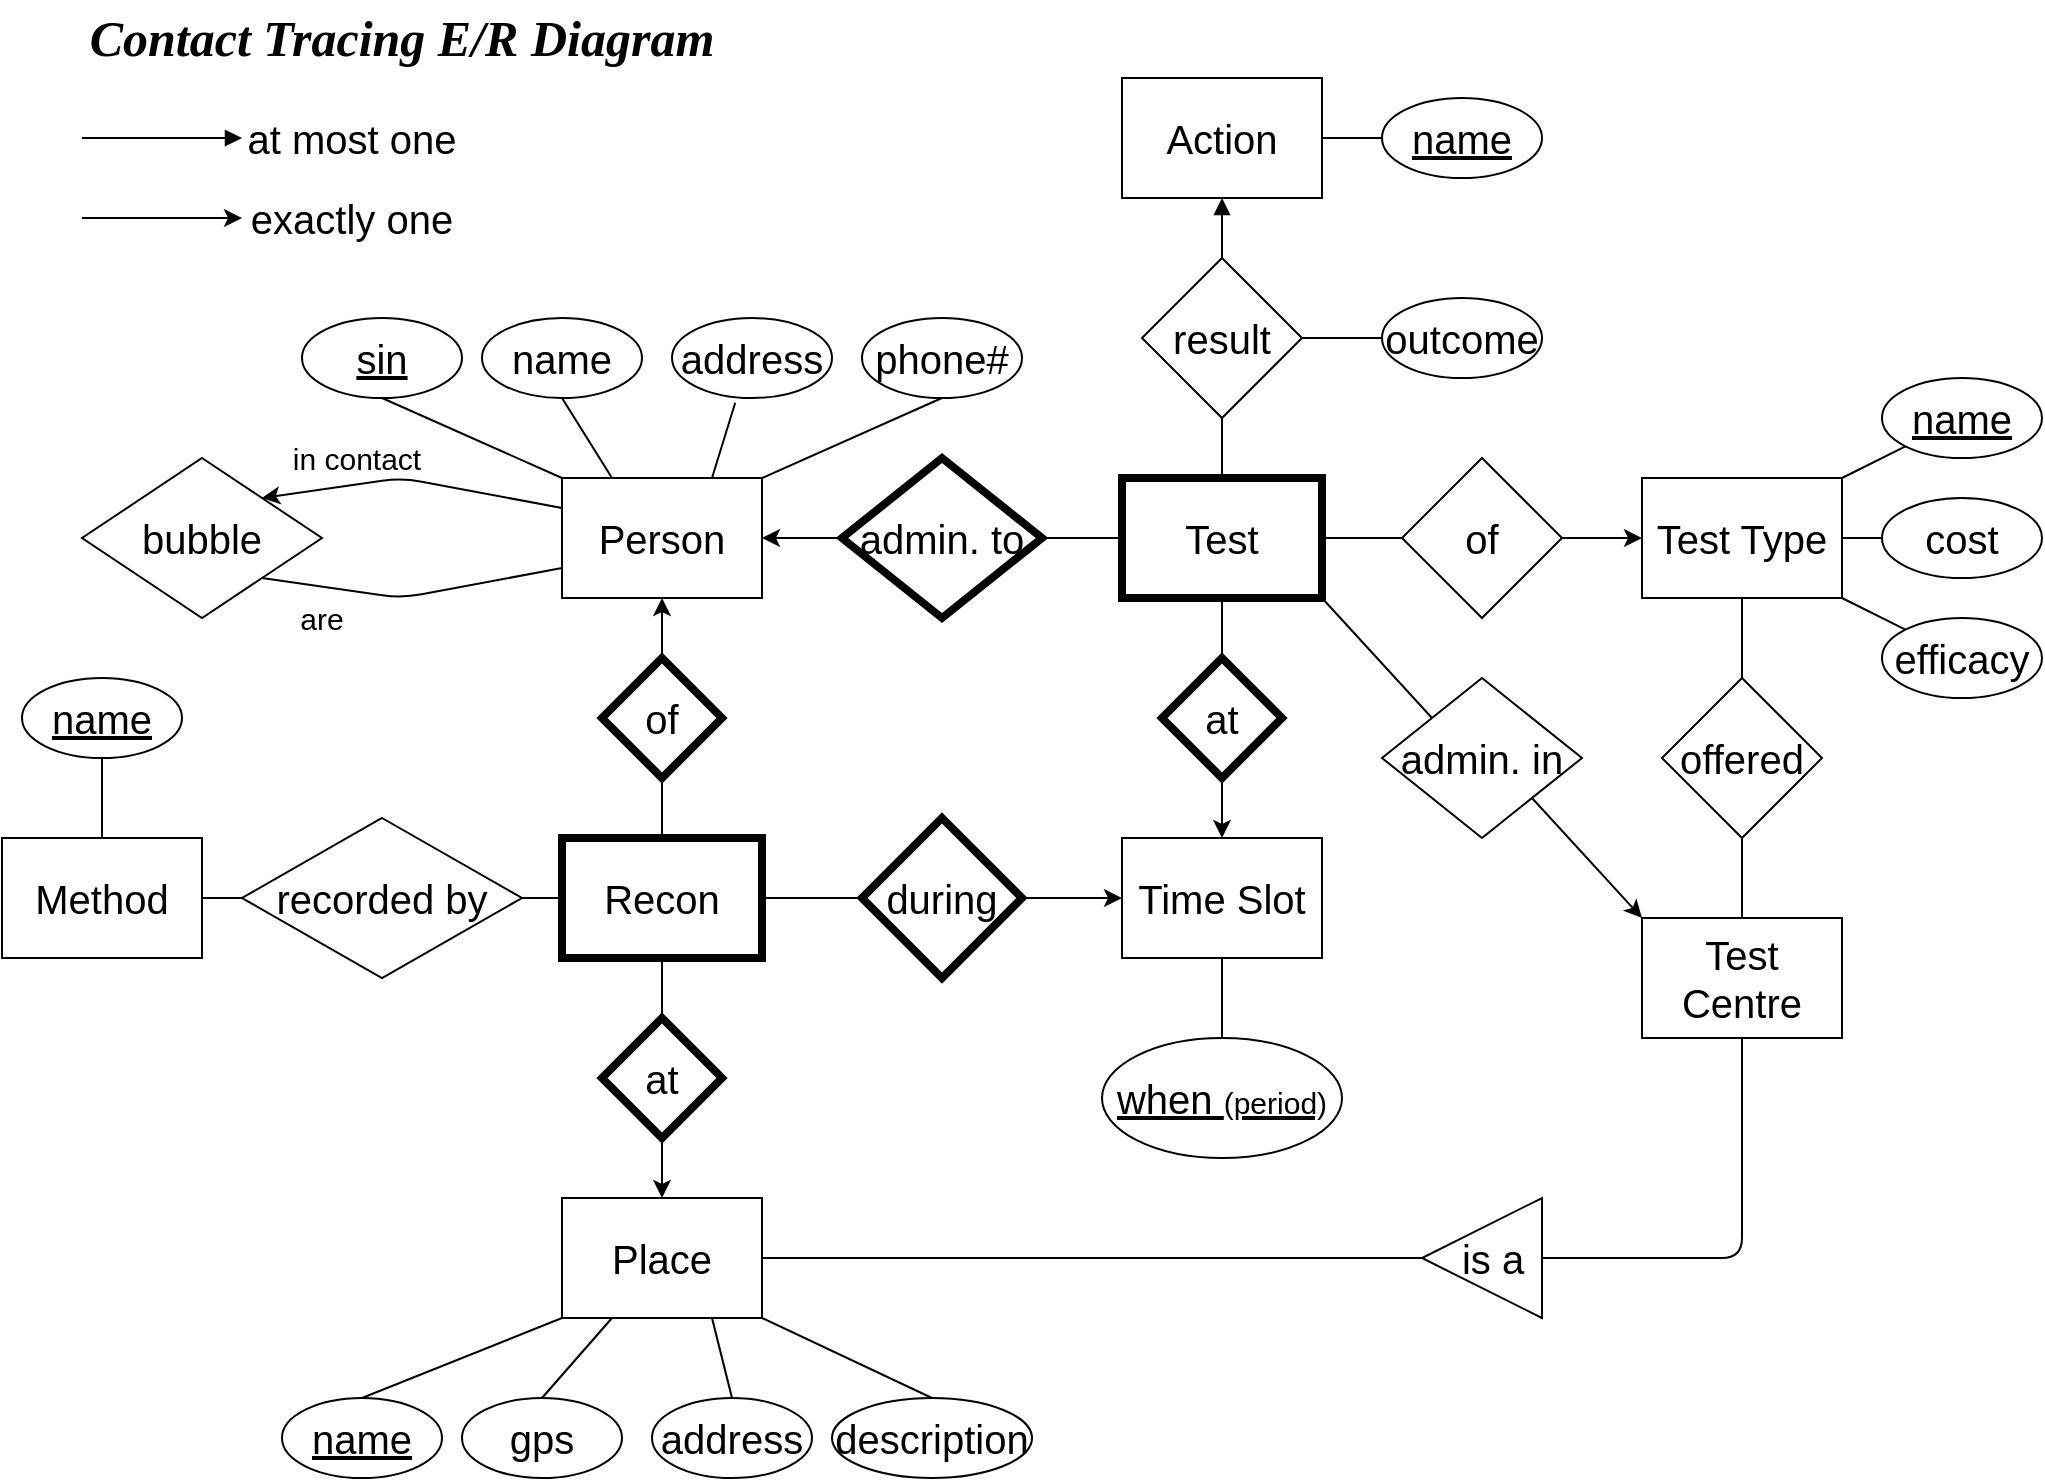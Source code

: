 <mxfile version="13.7.9" type="device"><diagram id="kgcOyDY5GkfEQ8bqC6oJ" name="Page-1"><mxGraphModel dx="1564" dy="2638" grid="1" gridSize="10" guides="1" tooltips="1" connect="1" arrows="1" fold="1" page="1" pageScale="1" pageWidth="1100" pageHeight="850" math="0" shadow="0"><root><mxCell id="0"/><mxCell id="1" parent="0"/><mxCell id="vW_xzUZvxsaRtus3IkUp-6" value="&lt;font style=&quot;font-size: 20px;&quot;&gt;Person&lt;/font&gt;" style="rounded=0;whiteSpace=wrap;html=1;fontSize=20;" vertex="1" parent="1"><mxGeometry x="320" y="-1420" width="100" height="60" as="geometry"/></mxCell><mxCell id="vW_xzUZvxsaRtus3IkUp-7" value="&lt;font style=&quot;font-size: 20px;&quot;&gt;name&lt;/font&gt;" style="ellipse;whiteSpace=wrap;html=1;rounded=0;fontSize=20;" vertex="1" parent="1"><mxGeometry x="280" y="-1500" width="80" height="40" as="geometry"/></mxCell><mxCell id="vW_xzUZvxsaRtus3IkUp-12" value="" style="endArrow=none;html=1;exitX=0.25;exitY=0;exitDx=0;exitDy=0;entryX=0.5;entryY=1;entryDx=0;entryDy=0;fontSize=20;" edge="1" parent="1" source="vW_xzUZvxsaRtus3IkUp-6" target="vW_xzUZvxsaRtus3IkUp-7"><mxGeometry width="50" height="50" relative="1" as="geometry"><mxPoint x="370" y="-1400" as="sourcePoint"/><mxPoint x="420" y="-1450" as="targetPoint"/></mxGeometry></mxCell><mxCell id="vW_xzUZvxsaRtus3IkUp-17" value="&lt;font style=&quot;font-size: 20px;&quot;&gt;address&lt;/font&gt;" style="ellipse;whiteSpace=wrap;html=1;rounded=0;fontSize=20;" vertex="1" parent="1"><mxGeometry x="375" y="-1500" width="80" height="40" as="geometry"/></mxCell><mxCell id="vW_xzUZvxsaRtus3IkUp-18" value="" style="endArrow=none;html=1;exitX=0.75;exitY=0;exitDx=0;exitDy=0;entryX=0.395;entryY=1.06;entryDx=0;entryDy=0;entryPerimeter=0;fontSize=20;" edge="1" parent="1" source="vW_xzUZvxsaRtus3IkUp-6" target="vW_xzUZvxsaRtus3IkUp-17"><mxGeometry width="50" height="50" relative="1" as="geometry"><mxPoint x="340.0" y="-1380" as="sourcePoint"/><mxPoint x="330.0" y="-1460" as="targetPoint"/></mxGeometry></mxCell><mxCell id="vW_xzUZvxsaRtus3IkUp-19" value="" style="endArrow=none;html=1;exitX=0;exitY=0;exitDx=0;exitDy=0;entryX=0.5;entryY=1;entryDx=0;entryDy=0;fontSize=20;" edge="1" parent="1" source="vW_xzUZvxsaRtus3IkUp-6" target="vW_xzUZvxsaRtus3IkUp-21"><mxGeometry width="50" height="50" relative="1" as="geometry"><mxPoint x="250.0" y="-1400" as="sourcePoint"/><mxPoint x="240.0" y="-1480" as="targetPoint"/></mxGeometry></mxCell><mxCell id="vW_xzUZvxsaRtus3IkUp-20" value="&lt;font style=&quot;font-size: 20px;&quot;&gt;phone#&lt;/font&gt;" style="ellipse;whiteSpace=wrap;html=1;rounded=0;fontSize=20;" vertex="1" parent="1"><mxGeometry x="470" y="-1500" width="80" height="40" as="geometry"/></mxCell><mxCell id="vW_xzUZvxsaRtus3IkUp-21" value="&lt;u style=&quot;font-size: 20px;&quot;&gt;&lt;font style=&quot;font-size: 20px;&quot;&gt;sin&lt;/font&gt;&lt;/u&gt;" style="ellipse;whiteSpace=wrap;html=1;rounded=0;fontSize=20;" vertex="1" parent="1"><mxGeometry x="190" y="-1500" width="80" height="40" as="geometry"/></mxCell><mxCell id="vW_xzUZvxsaRtus3IkUp-25" value="" style="endArrow=none;html=1;exitX=1;exitY=0;exitDx=0;exitDy=0;entryX=0.5;entryY=1;entryDx=0;entryDy=0;fontSize=20;" edge="1" parent="1" source="vW_xzUZvxsaRtus3IkUp-6" target="vW_xzUZvxsaRtus3IkUp-20"><mxGeometry width="50" height="50" relative="1" as="geometry"><mxPoint x="515.0" y="-1400" as="sourcePoint"/><mxPoint x="505" y="-1450" as="targetPoint"/></mxGeometry></mxCell><mxCell id="vW_xzUZvxsaRtus3IkUp-27" value="&lt;font style=&quot;font-size: 20px&quot;&gt;bubble&lt;/font&gt;" style="rhombus;whiteSpace=wrap;html=1;fontSize=20;" vertex="1" parent="1"><mxGeometry x="80" y="-1430" width="120" height="80" as="geometry"/></mxCell><mxCell id="vW_xzUZvxsaRtus3IkUp-29" value="" style="endArrow=none;html=1;exitX=0;exitY=0.75;exitDx=0;exitDy=0;entryX=1;entryY=1;entryDx=0;entryDy=0;fontSize=20;" edge="1" parent="1" source="vW_xzUZvxsaRtus3IkUp-6" target="vW_xzUZvxsaRtus3IkUp-27"><mxGeometry width="50" height="50" relative="1" as="geometry"><mxPoint x="330" y="-1410" as="sourcePoint"/><mxPoint x="240" y="-1450" as="targetPoint"/><Array as="points"><mxPoint x="240" y="-1360"/></Array></mxGeometry></mxCell><mxCell id="vW_xzUZvxsaRtus3IkUp-35" value="&lt;font style=&quot;font-size: 20px;&quot;&gt;Method&lt;/font&gt;" style="rounded=0;whiteSpace=wrap;html=1;fontSize=20;" vertex="1" parent="1"><mxGeometry x="40" y="-1240" width="100" height="60" as="geometry"/></mxCell><mxCell id="vW_xzUZvxsaRtus3IkUp-36" value="&lt;font style=&quot;font-size: 20px;&quot;&gt;&lt;u style=&quot;font-size: 20px;&quot;&gt;name&lt;/u&gt;&lt;/font&gt;" style="ellipse;whiteSpace=wrap;html=1;rounded=0;fontSize=20;" vertex="1" parent="1"><mxGeometry x="50" y="-1320" width="80" height="40" as="geometry"/></mxCell><mxCell id="vW_xzUZvxsaRtus3IkUp-39" value="" style="endArrow=none;html=1;exitX=0.5;exitY=0;exitDx=0;exitDy=0;fontSize=20;" edge="1" parent="1" source="vW_xzUZvxsaRtus3IkUp-35"><mxGeometry width="50" height="50" relative="1" as="geometry"><mxPoint x="99.29" y="-1240" as="sourcePoint"/><mxPoint x="90" y="-1280" as="targetPoint"/></mxGeometry></mxCell><mxCell id="vW_xzUZvxsaRtus3IkUp-40" value="&lt;font style=&quot;font-size: 20px&quot;&gt;recorded by&lt;/font&gt;" style="rhombus;whiteSpace=wrap;html=1;align=center;fontSize=20;" vertex="1" parent="1"><mxGeometry x="160" y="-1250" width="140" height="80" as="geometry"/></mxCell><mxCell id="vW_xzUZvxsaRtus3IkUp-42" value="" style="endArrow=none;html=1;entryX=1;entryY=0.5;entryDx=0;entryDy=0;exitX=0;exitY=0.5;exitDx=0;exitDy=0;fontSize=20;" edge="1" parent="1" source="vW_xzUZvxsaRtus3IkUp-40" target="vW_xzUZvxsaRtus3IkUp-35"><mxGeometry width="50" height="50" relative="1" as="geometry"><mxPoint x="240" y="-1110" as="sourcePoint"/><mxPoint x="200" y="-1170" as="targetPoint"/></mxGeometry></mxCell><mxCell id="vW_xzUZvxsaRtus3IkUp-43" value="&lt;font style=&quot;font-size: 20px;&quot;&gt;Recon&lt;/font&gt;" style="rounded=0;whiteSpace=wrap;html=1;strokeWidth=4;fontSize=20;" vertex="1" parent="1"><mxGeometry x="320" y="-1240" width="100" height="60" as="geometry"/></mxCell><mxCell id="vW_xzUZvxsaRtus3IkUp-44" value="" style="endArrow=none;html=1;exitX=0;exitY=0.5;exitDx=0;exitDy=0;entryX=1;entryY=0.5;entryDx=0;entryDy=0;fontSize=20;" edge="1" parent="1" source="vW_xzUZvxsaRtus3IkUp-43" target="vW_xzUZvxsaRtus3IkUp-40"><mxGeometry width="50" height="50" relative="1" as="geometry"><mxPoint x="330" y="-1380" as="sourcePoint"/><mxPoint x="280" y="-1380" as="targetPoint"/></mxGeometry></mxCell><mxCell id="vW_xzUZvxsaRtus3IkUp-45" value="&lt;font style=&quot;font-size: 20px;&quot;&gt;of&lt;/font&gt;" style="rhombus;whiteSpace=wrap;html=1;strokeWidth=4;fontSize=20;" vertex="1" parent="1"><mxGeometry x="340" y="-1330" width="60" height="60" as="geometry"/></mxCell><mxCell id="vW_xzUZvxsaRtus3IkUp-47" value="" style="endArrow=classic;html=1;entryX=0.5;entryY=1;entryDx=0;entryDy=0;exitX=0.5;exitY=0;exitDx=0;exitDy=0;fontSize=20;" edge="1" parent="1" source="vW_xzUZvxsaRtus3IkUp-45" target="vW_xzUZvxsaRtus3IkUp-6"><mxGeometry width="50" height="50" relative="1" as="geometry"><mxPoint x="320" y="-1300" as="sourcePoint"/><mxPoint x="160" y="-1380" as="targetPoint"/></mxGeometry></mxCell><mxCell id="vW_xzUZvxsaRtus3IkUp-49" value="" style="endArrow=none;html=1;exitX=0.5;exitY=1;exitDx=0;exitDy=0;entryX=0.5;entryY=0;entryDx=0;entryDy=0;fontSize=20;" edge="1" parent="1" source="vW_xzUZvxsaRtus3IkUp-45" target="vW_xzUZvxsaRtus3IkUp-43"><mxGeometry width="50" height="50" relative="1" as="geometry"><mxPoint x="330" y="-1380" as="sourcePoint"/><mxPoint x="280" y="-1380" as="targetPoint"/></mxGeometry></mxCell><mxCell id="vW_xzUZvxsaRtus3IkUp-55" value="&lt;font style=&quot;font-size: 20px;&quot;&gt;Place&lt;/font&gt;" style="rounded=0;whiteSpace=wrap;html=1;fontSize=20;" vertex="1" parent="1"><mxGeometry x="320" y="-1060" width="100" height="60" as="geometry"/></mxCell><mxCell id="vW_xzUZvxsaRtus3IkUp-56" value="&lt;font style=&quot;font-size: 20px;&quot;&gt;gps&lt;/font&gt;" style="ellipse;whiteSpace=wrap;html=1;rounded=0;fontSize=20;" vertex="1" parent="1"><mxGeometry x="270" y="-960" width="80" height="40" as="geometry"/></mxCell><mxCell id="vW_xzUZvxsaRtus3IkUp-57" value="&lt;font style=&quot;font-size: 20px;&quot;&gt;address&lt;/font&gt;" style="ellipse;whiteSpace=wrap;html=1;rounded=0;fontSize=20;" vertex="1" parent="1"><mxGeometry x="365" y="-960" width="80" height="40" as="geometry"/></mxCell><mxCell id="vW_xzUZvxsaRtus3IkUp-58" value="&lt;font style=&quot;font-size: 20px;&quot;&gt;description&lt;/font&gt;" style="ellipse;whiteSpace=wrap;html=1;rounded=0;fontSize=20;" vertex="1" parent="1"><mxGeometry x="455" y="-960" width="100" height="40" as="geometry"/></mxCell><mxCell id="vW_xzUZvxsaRtus3IkUp-59" value="&lt;u style=&quot;font-size: 20px;&quot;&gt;&lt;font style=&quot;font-size: 20px;&quot;&gt;name&lt;/font&gt;&lt;/u&gt;" style="ellipse;whiteSpace=wrap;html=1;rounded=0;fontSize=20;" vertex="1" parent="1"><mxGeometry x="180" y="-960" width="80" height="40" as="geometry"/></mxCell><mxCell id="vW_xzUZvxsaRtus3IkUp-62" value="" style="endArrow=none;html=1;exitX=0.5;exitY=0;exitDx=0;exitDy=0;entryX=0.75;entryY=1;entryDx=0;entryDy=0;fontSize=20;" edge="1" parent="1" source="vW_xzUZvxsaRtus3IkUp-57" target="vW_xzUZvxsaRtus3IkUp-55"><mxGeometry width="50" height="50" relative="1" as="geometry"><mxPoint x="350" y="-1390" as="sourcePoint"/><mxPoint x="260" y="-1430" as="targetPoint"/></mxGeometry></mxCell><mxCell id="vW_xzUZvxsaRtus3IkUp-63" value="" style="endArrow=none;html=1;exitX=0.5;exitY=0;exitDx=0;exitDy=0;entryX=1;entryY=1;entryDx=0;entryDy=0;fontSize=20;" edge="1" parent="1" source="vW_xzUZvxsaRtus3IkUp-58" target="vW_xzUZvxsaRtus3IkUp-55"><mxGeometry width="50" height="50" relative="1" as="geometry"><mxPoint x="360" y="-1380" as="sourcePoint"/><mxPoint x="270" y="-1420" as="targetPoint"/></mxGeometry></mxCell><mxCell id="vW_xzUZvxsaRtus3IkUp-80" value="" style="endArrow=none;html=1;exitX=0.5;exitY=0;exitDx=0;exitDy=0;fontSize=20;" edge="1" parent="1" source="vW_xzUZvxsaRtus3IkUp-128"><mxGeometry width="50" height="50" relative="1" as="geometry"><mxPoint x="440" y="-1130" as="sourcePoint"/><mxPoint x="370" y="-1180" as="targetPoint"/></mxGeometry></mxCell><mxCell id="vW_xzUZvxsaRtus3IkUp-81" value="" style="endArrow=classic;html=1;entryX=0.5;entryY=0;entryDx=0;entryDy=0;exitX=0.5;exitY=1;exitDx=0;exitDy=0;fontSize=20;" edge="1" parent="1" source="vW_xzUZvxsaRtus3IkUp-128" target="vW_xzUZvxsaRtus3IkUp-55"><mxGeometry width="50" height="50" relative="1" as="geometry"><mxPoint x="440" y="-1075" as="sourcePoint"/><mxPoint x="380" y="-1350" as="targetPoint"/></mxGeometry></mxCell><mxCell id="vW_xzUZvxsaRtus3IkUp-82" value="" style="endArrow=none;html=1;exitX=0.5;exitY=0;exitDx=0;exitDy=0;entryX=0;entryY=1;entryDx=0;entryDy=0;fontSize=20;" edge="1" parent="1" source="vW_xzUZvxsaRtus3IkUp-59" target="vW_xzUZvxsaRtus3IkUp-55"><mxGeometry width="50" height="50" relative="1" as="geometry"><mxPoint x="380" y="-1125" as="sourcePoint"/><mxPoint x="380" y="-1170" as="targetPoint"/></mxGeometry></mxCell><mxCell id="vW_xzUZvxsaRtus3IkUp-83" value="" style="endArrow=none;html=1;exitX=0.5;exitY=0;exitDx=0;exitDy=0;entryX=0.25;entryY=1;entryDx=0;entryDy=0;fontSize=20;" edge="1" parent="1" source="vW_xzUZvxsaRtus3IkUp-56" target="vW_xzUZvxsaRtus3IkUp-55"><mxGeometry width="50" height="50" relative="1" as="geometry"><mxPoint x="230" y="-960" as="sourcePoint"/><mxPoint x="330" y="-990" as="targetPoint"/></mxGeometry></mxCell><mxCell id="vW_xzUZvxsaRtus3IkUp-86" value="&lt;font style=&quot;font-size: 20px;&quot;&gt;Test Centre&lt;/font&gt;" style="rounded=0;whiteSpace=wrap;html=1;fontSize=20;" vertex="1" parent="1"><mxGeometry x="860" y="-1200" width="100" height="60" as="geometry"/></mxCell><mxCell id="vW_xzUZvxsaRtus3IkUp-87" value="&lt;font style=&quot;font-size: 20px&quot;&gt;Action&lt;/font&gt;" style="rounded=0;whiteSpace=wrap;html=1;fontSize=20;" vertex="1" parent="1"><mxGeometry x="600" y="-1620" width="100" height="60" as="geometry"/></mxCell><mxCell id="vW_xzUZvxsaRtus3IkUp-88" value="&lt;font style=&quot;font-size: 20px;&quot;&gt;Test&lt;/font&gt;" style="rounded=0;whiteSpace=wrap;html=1;strokeWidth=4;fontSize=20;" vertex="1" parent="1"><mxGeometry x="600" y="-1420" width="100" height="60" as="geometry"/></mxCell><mxCell id="vW_xzUZvxsaRtus3IkUp-89" value="" style="endArrow=classic;html=1;entryX=1;entryY=0.5;entryDx=0;entryDy=0;exitX=0;exitY=0.5;exitDx=0;exitDy=0;fontSize=20;" edge="1" parent="1" source="vW_xzUZvxsaRtus3IkUp-116" target="vW_xzUZvxsaRtus3IkUp-6"><mxGeometry width="50" height="50" relative="1" as="geometry"><mxPoint x="540" y="-1390" as="sourcePoint"/><mxPoint x="380" y="-1350" as="targetPoint"/></mxGeometry></mxCell><mxCell id="vW_xzUZvxsaRtus3IkUp-90" value="&lt;font style=&quot;font-size: 20px;&quot;&gt;result&lt;/font&gt;" style="rhombus;whiteSpace=wrap;html=1;strokeWidth=1;rotation=0;fontSize=20;" vertex="1" parent="1"><mxGeometry x="610" y="-1530" width="80" height="80" as="geometry"/></mxCell><mxCell id="vW_xzUZvxsaRtus3IkUp-91" value="" style="endArrow=block;endFill=1;endSize=6;html=1;exitX=0.5;exitY=0;exitDx=0;exitDy=0;entryX=0.5;entryY=1;entryDx=0;entryDy=0;fontSize=20;" edge="1" parent="1" source="vW_xzUZvxsaRtus3IkUp-90" target="vW_xzUZvxsaRtus3IkUp-87"><mxGeometry width="100" relative="1" as="geometry"><mxPoint x="690" y="-1500" as="sourcePoint"/><mxPoint x="750" y="-1500" as="targetPoint"/></mxGeometry></mxCell><mxCell id="vW_xzUZvxsaRtus3IkUp-92" value="&lt;font style=&quot;font-size: 20px;&quot;&gt;&lt;u style=&quot;font-size: 20px&quot;&gt;name&lt;/u&gt;&lt;/font&gt;" style="ellipse;whiteSpace=wrap;html=1;rounded=0;fontSize=20;" vertex="1" parent="1"><mxGeometry x="730" y="-1610" width="80" height="40" as="geometry"/></mxCell><mxCell id="vW_xzUZvxsaRtus3IkUp-95" value="" style="endArrow=none;html=1;exitX=0.5;exitY=0;exitDx=0;exitDy=0;entryX=0.5;entryY=1;entryDx=0;entryDy=0;fontSize=20;" edge="1" parent="1" source="vW_xzUZvxsaRtus3IkUp-88" target="vW_xzUZvxsaRtus3IkUp-90"><mxGeometry width="50" height="50" relative="1" as="geometry"><mxPoint x="330" y="-1410" as="sourcePoint"/><mxPoint x="420" y="-1450" as="targetPoint"/></mxGeometry></mxCell><mxCell id="vW_xzUZvxsaRtus3IkUp-96" value="&lt;font style=&quot;font-size: 20px;&quot;&gt;outcome&lt;/font&gt;" style="ellipse;whiteSpace=wrap;html=1;rounded=0;fontSize=20;" vertex="1" parent="1"><mxGeometry x="730" y="-1510" width="80" height="40" as="geometry"/></mxCell><mxCell id="vW_xzUZvxsaRtus3IkUp-98" value="" style="endArrow=none;html=1;exitX=0;exitY=0.5;exitDx=0;exitDy=0;entryX=1;entryY=0.5;entryDx=0;entryDy=0;fontSize=20;" edge="1" parent="1" source="vW_xzUZvxsaRtus3IkUp-96" target="vW_xzUZvxsaRtus3IkUp-90"><mxGeometry width="50" height="50" relative="1" as="geometry"><mxPoint x="610" y="-1700" as="sourcePoint"/><mxPoint x="670" y="-1700" as="targetPoint"/></mxGeometry></mxCell><mxCell id="vW_xzUZvxsaRtus3IkUp-99" value="&lt;font style=&quot;font-size: 20px;&quot;&gt;Time Slot&lt;/font&gt;" style="rounded=0;whiteSpace=wrap;html=1;fontSize=20;" vertex="1" parent="1"><mxGeometry x="600" y="-1240" width="100" height="60" as="geometry"/></mxCell><mxCell id="vW_xzUZvxsaRtus3IkUp-104" value="&lt;font style=&quot;font-size: 20px;&quot;&gt;during&lt;/font&gt;" style="rhombus;whiteSpace=wrap;html=1;strokeWidth=4;fontSize=20;" vertex="1" parent="1"><mxGeometry x="470" y="-1250" width="80" height="80" as="geometry"/></mxCell><mxCell id="vW_xzUZvxsaRtus3IkUp-107" value="" style="endArrow=classic;html=1;entryX=0;entryY=0.5;entryDx=0;entryDy=0;exitX=1;exitY=0.5;exitDx=0;exitDy=0;fontSize=20;" edge="1" parent="1" source="vW_xzUZvxsaRtus3IkUp-104" target="vW_xzUZvxsaRtus3IkUp-99"><mxGeometry width="50" height="50" relative="1" as="geometry"><mxPoint x="380" y="-1090" as="sourcePoint"/><mxPoint x="380" y="-1050" as="targetPoint"/></mxGeometry></mxCell><mxCell id="vW_xzUZvxsaRtus3IkUp-108" value="&lt;font&gt;&lt;u style=&quot;font-size: 20px&quot;&gt;when &lt;/u&gt;&lt;u&gt;&lt;font style=&quot;font-size: 15px&quot;&gt;(period)&lt;/font&gt;&lt;/u&gt;&lt;/font&gt;" style="ellipse;whiteSpace=wrap;html=1;rounded=0;fontSize=20;" vertex="1" parent="1"><mxGeometry x="590" y="-1140" width="120" height="60" as="geometry"/></mxCell><mxCell id="vW_xzUZvxsaRtus3IkUp-109" value="" style="endArrow=none;html=1;exitX=0.5;exitY=0;exitDx=0;exitDy=0;fontSize=20;" edge="1" parent="1" source="vW_xzUZvxsaRtus3IkUp-108" target="vW_xzUZvxsaRtus3IkUp-99"><mxGeometry width="50" height="50" relative="1" as="geometry"><mxPoint x="650" y="-1160" as="sourcePoint"/><mxPoint x="430" y="-1200" as="targetPoint"/></mxGeometry></mxCell><mxCell id="vW_xzUZvxsaRtus3IkUp-111" value="&lt;font style=&quot;font-size: 20px&quot;&gt;&amp;nbsp; &amp;nbsp;is a&amp;nbsp;&lt;/font&gt;" style="triangle;whiteSpace=wrap;html=1;strokeWidth=1;direction=west;fontSize=20;" vertex="1" parent="1"><mxGeometry x="750" y="-1060" width="60" height="60" as="geometry"/></mxCell><mxCell id="vW_xzUZvxsaRtus3IkUp-112" value="" style="endArrow=none;html=1;exitX=1;exitY=0.5;exitDx=0;exitDy=0;entryX=1;entryY=0.5;entryDx=0;entryDy=0;fontSize=20;" edge="1" parent="1" source="vW_xzUZvxsaRtus3IkUp-111" target="vW_xzUZvxsaRtus3IkUp-55"><mxGeometry width="50" height="50" relative="1" as="geometry"><mxPoint x="480" y="-1200" as="sourcePoint"/><mxPoint x="430" y="-1200" as="targetPoint"/></mxGeometry></mxCell><mxCell id="vW_xzUZvxsaRtus3IkUp-115" value="&lt;font style=&quot;font-size: 20px;&quot;&gt;admin. in&lt;/font&gt;" style="rhombus;whiteSpace=wrap;html=1;strokeWidth=1;rotation=0;fontSize=20;" vertex="1" parent="1"><mxGeometry x="730" y="-1320" width="100" height="80" as="geometry"/></mxCell><mxCell id="vW_xzUZvxsaRtus3IkUp-116" value="&lt;font style=&quot;font-size: 20px;&quot;&gt;admin. to&lt;/font&gt;" style="rhombus;whiteSpace=wrap;html=1;strokeWidth=4;rotation=0;fontSize=20;" vertex="1" parent="1"><mxGeometry x="460" y="-1430" width="100" height="80" as="geometry"/></mxCell><mxCell id="vW_xzUZvxsaRtus3IkUp-119" value="" style="endArrow=none;html=1;exitX=1;exitY=0.5;exitDx=0;exitDy=0;entryX=0;entryY=0.5;entryDx=0;entryDy=0;fontSize=20;" edge="1" parent="1" source="vW_xzUZvxsaRtus3IkUp-116" target="vW_xzUZvxsaRtus3IkUp-88"><mxGeometry width="50" height="50" relative="1" as="geometry"><mxPoint x="650" y="-1370" as="sourcePoint"/><mxPoint x="660" y="-1230" as="targetPoint"/></mxGeometry></mxCell><mxCell id="vW_xzUZvxsaRtus3IkUp-121" value="&lt;span style=&quot;font-size: 20px;&quot;&gt;at&lt;/span&gt;" style="rhombus;whiteSpace=wrap;html=1;strokeWidth=4;rotation=0;fontSize=20;" vertex="1" parent="1"><mxGeometry x="620" y="-1330" width="60" height="60" as="geometry"/></mxCell><mxCell id="vW_xzUZvxsaRtus3IkUp-123" value="" style="endArrow=classic;html=1;entryX=0;entryY=0;entryDx=0;entryDy=0;fontSize=20;exitX=1;exitY=1;exitDx=0;exitDy=0;" edge="1" parent="1" source="vW_xzUZvxsaRtus3IkUp-115" target="vW_xzUZvxsaRtus3IkUp-86"><mxGeometry width="50" height="50" relative="1" as="geometry"><mxPoint x="820" y="-1230" as="sourcePoint"/><mxPoint x="610" y="-1200" as="targetPoint"/></mxGeometry></mxCell><mxCell id="vW_xzUZvxsaRtus3IkUp-124" value="" style="endArrow=none;html=1;exitX=0.5;exitY=0;exitDx=0;exitDy=0;entryX=0.5;entryY=1;entryDx=0;entryDy=0;fontSize=20;" edge="1" parent="1" source="vW_xzUZvxsaRtus3IkUp-121" target="vW_xzUZvxsaRtus3IkUp-88"><mxGeometry width="50" height="50" relative="1" as="geometry"><mxPoint x="650" y="-1380" as="sourcePoint"/><mxPoint x="800" y="-1370" as="targetPoint"/></mxGeometry></mxCell><mxCell id="vW_xzUZvxsaRtus3IkUp-126" value="" style="endArrow=classic;html=1;entryX=0.5;entryY=0;entryDx=0;entryDy=0;exitX=0.5;exitY=1;exitDx=0;exitDy=0;fontSize=20;" edge="1" parent="1" source="vW_xzUZvxsaRtus3IkUp-121" target="vW_xzUZvxsaRtus3IkUp-99"><mxGeometry width="50" height="50" relative="1" as="geometry"><mxPoint x="570" y="-1380" as="sourcePoint"/><mxPoint x="430" y="-1380" as="targetPoint"/></mxGeometry></mxCell><mxCell id="vW_xzUZvxsaRtus3IkUp-128" value="&lt;font style=&quot;font-size: 20px;&quot;&gt;at&lt;/font&gt;" style="rhombus;whiteSpace=wrap;html=1;strokeWidth=4;fontSize=20;" vertex="1" parent="1"><mxGeometry x="340" y="-1150" width="60" height="60" as="geometry"/></mxCell><mxCell id="vW_xzUZvxsaRtus3IkUp-129" value="" style="endArrow=none;html=1;exitX=1;exitY=0.5;exitDx=0;exitDy=0;entryX=0;entryY=0.5;entryDx=0;entryDy=0;fontSize=20;" edge="1" parent="1" source="vW_xzUZvxsaRtus3IkUp-43" target="vW_xzUZvxsaRtus3IkUp-104"><mxGeometry width="50" height="50" relative="1" as="geometry"><mxPoint x="330" y="-1200" as="sourcePoint"/><mxPoint x="270" y="-1200" as="targetPoint"/></mxGeometry></mxCell><mxCell id="vW_xzUZvxsaRtus3IkUp-130" value="&lt;font style=&quot;font-size: 20px;&quot;&gt;Test Type&lt;/font&gt;" style="rounded=0;whiteSpace=wrap;html=1;strokeWidth=1;fontSize=20;" vertex="1" parent="1"><mxGeometry x="860" y="-1420" width="100" height="60" as="geometry"/></mxCell><mxCell id="vW_xzUZvxsaRtus3IkUp-134" value="" style="endArrow=none;html=1;exitX=0.5;exitY=0;exitDx=0;exitDy=0;entryX=0.5;entryY=1;entryDx=0;entryDy=0;fontSize=20;" edge="1" parent="1" source="vW_xzUZvxsaRtus3IkUp-86" target="vW_xzUZvxsaRtus3IkUp-149"><mxGeometry width="50" height="50" relative="1" as="geometry"><mxPoint x="330" y="-1200" as="sourcePoint"/><mxPoint x="270" y="-1200" as="targetPoint"/><Array as="points"/></mxGeometry></mxCell><mxCell id="vW_xzUZvxsaRtus3IkUp-135" value="&lt;font style=&quot;font-size: 20px;&quot;&gt;&lt;u style=&quot;font-size: 20px&quot;&gt;name&lt;/u&gt;&lt;/font&gt;" style="ellipse;whiteSpace=wrap;html=1;rounded=0;fontSize=20;" vertex="1" parent="1"><mxGeometry x="980" y="-1470" width="80" height="40" as="geometry"/></mxCell><mxCell id="vW_xzUZvxsaRtus3IkUp-136" value="&lt;font style=&quot;font-size: 20px&quot;&gt;cost&lt;/font&gt;" style="ellipse;whiteSpace=wrap;html=1;rounded=0;fontSize=20;" vertex="1" parent="1"><mxGeometry x="980" y="-1410" width="80" height="40" as="geometry"/></mxCell><mxCell id="vW_xzUZvxsaRtus3IkUp-138" value="&lt;font style=&quot;font-size: 20px;&quot;&gt;efficacy&lt;/font&gt;" style="ellipse;whiteSpace=wrap;html=1;rounded=0;fontSize=20;" vertex="1" parent="1"><mxGeometry x="980" y="-1350" width="80" height="40" as="geometry"/></mxCell><mxCell id="vW_xzUZvxsaRtus3IkUp-139" value="" style="endArrow=none;html=1;exitX=0;exitY=1;exitDx=0;exitDy=0;entryX=1;entryY=0;entryDx=0;entryDy=0;fontSize=20;" edge="1" parent="1" source="vW_xzUZvxsaRtus3IkUp-135" target="vW_xzUZvxsaRtus3IkUp-130"><mxGeometry width="50" height="50" relative="1" as="geometry"><mxPoint x="870" y="-1380" as="sourcePoint"/><mxPoint x="800" y="-1380" as="targetPoint"/></mxGeometry></mxCell><mxCell id="vW_xzUZvxsaRtus3IkUp-140" value="" style="endArrow=none;html=1;exitX=1;exitY=1;exitDx=0;exitDy=0;entryX=0;entryY=0;entryDx=0;entryDy=0;fontSize=20;" edge="1" parent="1" source="vW_xzUZvxsaRtus3IkUp-130" target="vW_xzUZvxsaRtus3IkUp-138"><mxGeometry width="50" height="50" relative="1" as="geometry"><mxPoint x="880" y="-1370" as="sourcePoint"/><mxPoint x="810" y="-1370" as="targetPoint"/></mxGeometry></mxCell><mxCell id="vW_xzUZvxsaRtus3IkUp-142" value="" style="endArrow=none;html=1;entryX=1;entryY=0.5;entryDx=0;entryDy=0;exitX=0;exitY=0.5;exitDx=0;exitDy=0;fontSize=20;" edge="1" parent="1" source="vW_xzUZvxsaRtus3IkUp-136" target="vW_xzUZvxsaRtus3IkUp-130"><mxGeometry width="50" height="50" relative="1" as="geometry"><mxPoint x="980" y="-1390" as="sourcePoint"/><mxPoint x="820" y="-1360" as="targetPoint"/></mxGeometry></mxCell><mxCell id="vW_xzUZvxsaRtus3IkUp-144" value="&lt;font style=&quot;font-size: 20px&quot;&gt;of&lt;/font&gt;" style="rhombus;whiteSpace=wrap;html=1;strokeWidth=1;rotation=0;fontSize=20;" vertex="1" parent="1"><mxGeometry x="740" y="-1430" width="80" height="80" as="geometry"/></mxCell><mxCell id="vW_xzUZvxsaRtus3IkUp-145" value="" style="endArrow=none;html=1;fontSize=20;" edge="1" parent="1" source="vW_xzUZvxsaRtus3IkUp-144"><mxGeometry width="50" height="50" relative="1" as="geometry"><mxPoint x="660" y="-1320" as="sourcePoint"/><mxPoint x="700" y="-1390" as="targetPoint"/></mxGeometry></mxCell><mxCell id="vW_xzUZvxsaRtus3IkUp-148" value="" style="endArrow=classic;html=1;entryX=0;entryY=0.5;entryDx=0;entryDy=0;exitX=1;exitY=0.5;exitDx=0;exitDy=0;fontSize=20;" edge="1" parent="1" source="vW_xzUZvxsaRtus3IkUp-144" target="vW_xzUZvxsaRtus3IkUp-130"><mxGeometry width="50" height="50" relative="1" as="geometry"><mxPoint x="560" y="-1200" as="sourcePoint"/><mxPoint x="610" y="-1200" as="targetPoint"/></mxGeometry></mxCell><mxCell id="vW_xzUZvxsaRtus3IkUp-149" value="&lt;font style=&quot;font-size: 20px;&quot;&gt;offered&lt;/font&gt;" style="rhombus;whiteSpace=wrap;html=1;strokeWidth=1;rotation=0;fontSize=20;" vertex="1" parent="1"><mxGeometry x="870" y="-1320" width="80" height="80" as="geometry"/></mxCell><mxCell id="vW_xzUZvxsaRtus3IkUp-150" value="" style="endArrow=none;html=1;exitX=0.5;exitY=1;exitDx=0;exitDy=0;entryX=0.5;entryY=0;entryDx=0;entryDy=0;fontSize=20;" edge="1" parent="1" source="vW_xzUZvxsaRtus3IkUp-130" target="vW_xzUZvxsaRtus3IkUp-149"><mxGeometry width="50" height="50" relative="1" as="geometry"><mxPoint x="750" y="-1380" as="sourcePoint"/><mxPoint x="710" y="-1380" as="targetPoint"/></mxGeometry></mxCell><mxCell id="vW_xzUZvxsaRtus3IkUp-151" value="" style="endArrow=none;html=1;entryX=1;entryY=1;entryDx=0;entryDy=0;exitX=0;exitY=0;exitDx=0;exitDy=0;fontSize=20;" edge="1" parent="1" source="vW_xzUZvxsaRtus3IkUp-115" target="vW_xzUZvxsaRtus3IkUp-88"><mxGeometry width="50" height="50" relative="1" as="geometry"><mxPoint x="750" y="-1380" as="sourcePoint"/><mxPoint x="710" y="-1380" as="targetPoint"/></mxGeometry></mxCell><mxCell id="vW_xzUZvxsaRtus3IkUp-153" value="" style="endArrow=none;html=1;exitX=0;exitY=0.5;exitDx=0;exitDy=0;entryX=1;entryY=0.5;entryDx=0;entryDy=0;fontSize=20;" edge="1" parent="1" source="vW_xzUZvxsaRtus3IkUp-92" target="vW_xzUZvxsaRtus3IkUp-87"><mxGeometry width="50" height="50" relative="1" as="geometry"><mxPoint x="740.0" y="-1480" as="sourcePoint"/><mxPoint x="700" y="-1480" as="targetPoint"/></mxGeometry></mxCell><mxCell id="vW_xzUZvxsaRtus3IkUp-154" value="" style="endArrow=none;html=1;entryX=0.5;entryY=1;entryDx=0;entryDy=0;exitX=0;exitY=0.5;exitDx=0;exitDy=0;fontSize=20;" edge="1" parent="1" source="vW_xzUZvxsaRtus3IkUp-111" target="vW_xzUZvxsaRtus3IkUp-86"><mxGeometry width="50" height="50" relative="1" as="geometry"><mxPoint x="770" y="-1290" as="sourcePoint"/><mxPoint x="710" y="-1350" as="targetPoint"/><Array as="points"><mxPoint x="910" y="-1030"/></Array></mxGeometry></mxCell><mxCell id="vW_xzUZvxsaRtus3IkUp-157" value="" style="endArrow=block;endFill=1;endSize=6;html=1;fontSize=20;" edge="1" parent="1" target="vW_xzUZvxsaRtus3IkUp-161"><mxGeometry width="100" relative="1" as="geometry"><mxPoint x="80" y="-1590" as="sourcePoint"/><mxPoint x="160" y="-1590" as="targetPoint"/></mxGeometry></mxCell><mxCell id="vW_xzUZvxsaRtus3IkUp-158" value="" style="endArrow=classic;html=1;fontSize=20;" edge="1" parent="1" target="vW_xzUZvxsaRtus3IkUp-163"><mxGeometry width="50" height="50" relative="1" as="geometry"><mxPoint x="80" y="-1550" as="sourcePoint"/><mxPoint x="160" y="-1550" as="targetPoint"/></mxGeometry></mxCell><mxCell id="vW_xzUZvxsaRtus3IkUp-161" value="&lt;font style=&quot;font-size: 20px&quot;&gt;at most one&lt;/font&gt;" style="text;html=1;strokeColor=none;fillColor=none;align=center;verticalAlign=middle;whiteSpace=wrap;rounded=0;fontSize=20;" vertex="1" parent="1"><mxGeometry x="160" y="-1600" width="110" height="20" as="geometry"/></mxCell><mxCell id="vW_xzUZvxsaRtus3IkUp-163" value="&lt;font style=&quot;font-size: 20px&quot;&gt;exactly one&lt;/font&gt;" style="text;html=1;strokeColor=none;fillColor=none;align=center;verticalAlign=middle;whiteSpace=wrap;rounded=0;fontSize=20;" vertex="1" parent="1"><mxGeometry x="160" y="-1560" width="110" height="20" as="geometry"/></mxCell><mxCell id="vW_xzUZvxsaRtus3IkUp-164" value="&lt;h3 id=&quot;e-r-_contact-tracing_&quot; style=&quot;margin-top: 0.334ex ; margin-bottom: 0.334ex ; font-family: &amp;#34;times new roman&amp;#34;&quot;&gt;&lt;em&gt;&lt;font style=&quot;font-size: 25px&quot;&gt;Contact Tracing E/R Diagram&lt;/font&gt;&lt;/em&gt;&lt;/h3&gt;" style="text;html=1;strokeColor=none;fillColor=none;align=center;verticalAlign=middle;whiteSpace=wrap;rounded=0;fontStyle=2;fontSize=20;" vertex="1" parent="1"><mxGeometry x="80" y="-1650" width="320" height="20" as="geometry"/></mxCell><mxCell id="vW_xzUZvxsaRtus3IkUp-169" value="" style="endArrow=classic;html=1;exitX=0;exitY=0.25;exitDx=0;exitDy=0;fontSize=20;entryX=1;entryY=0;entryDx=0;entryDy=0;" edge="1" parent="1" source="vW_xzUZvxsaRtus3IkUp-6" target="vW_xzUZvxsaRtus3IkUp-27"><mxGeometry width="50" height="50" relative="1" as="geometry"><mxPoint x="560" y="-1200" as="sourcePoint"/><mxPoint x="270" y="-1410" as="targetPoint"/><Array as="points"><mxPoint x="240" y="-1420"/></Array></mxGeometry></mxCell><mxCell id="vW_xzUZvxsaRtus3IkUp-170" value="in contact" style="text;html=1;strokeColor=none;fillColor=none;align=center;verticalAlign=middle;whiteSpace=wrap;rounded=0;fontSize=15;" vertex="1" parent="1"><mxGeometry x="180" y="-1440" width="75" height="20" as="geometry"/></mxCell><mxCell id="vW_xzUZvxsaRtus3IkUp-171" value="are" style="text;html=1;strokeColor=none;fillColor=none;align=center;verticalAlign=middle;whiteSpace=wrap;rounded=0;fontSize=15;" vertex="1" parent="1"><mxGeometry x="180" y="-1360" width="40" height="20" as="geometry"/></mxCell></root></mxGraphModel></diagram></mxfile>